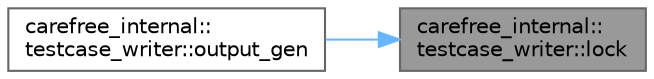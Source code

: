 digraph "carefree_internal::testcase_writer::lock"
{
 // LATEX_PDF_SIZE
  bgcolor="transparent";
  edge [fontname=Helvetica,fontsize=10,labelfontname=Helvetica,labelfontsize=10];
  node [fontname=Helvetica,fontsize=10,shape=box,height=0.2,width=0.4];
  rankdir="RL";
  Node1 [id="Node000001",label="carefree_internal::\ltestcase_writer::lock",height=0.2,width=0.4,color="gray40", fillcolor="grey60", style="filled", fontcolor="black",tooltip=" "];
  Node1 -> Node2 [id="edge1_Node000001_Node000002",dir="back",color="steelblue1",style="solid",tooltip=" "];
  Node2 [id="Node000002",label="carefree_internal::\ltestcase_writer::output_gen",height=0.2,width=0.4,color="grey40", fillcolor="white", style="filled",URL="$classcarefree__internal_1_1testcase__writer.html#ae71d66a65b6dbacad727a6c5fa4450dc",tooltip=" "];
}
